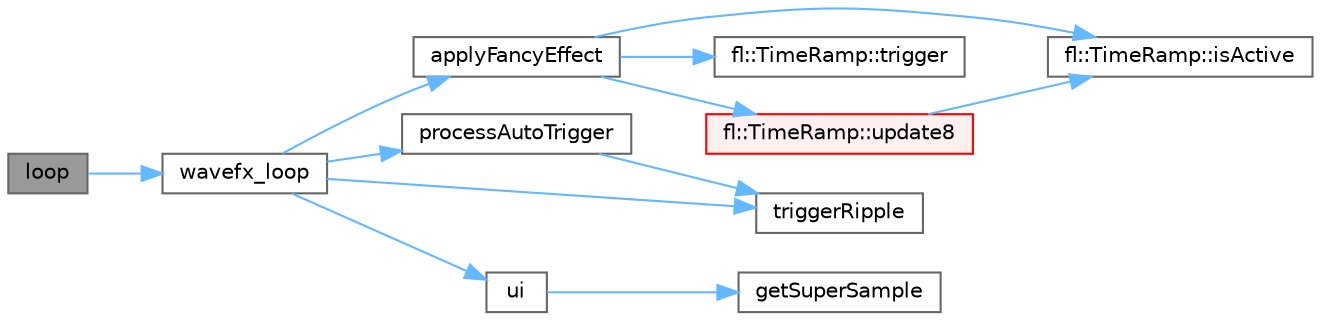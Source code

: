 digraph "loop"
{
 // INTERACTIVE_SVG=YES
 // LATEX_PDF_SIZE
  bgcolor="transparent";
  edge [fontname=Helvetica,fontsize=10,labelfontname=Helvetica,labelfontsize=10];
  node [fontname=Helvetica,fontsize=10,shape=box,height=0.2,width=0.4];
  rankdir="LR";
  Node1 [id="Node000001",label="loop",height=0.2,width=0.4,color="gray40", fillcolor="grey60", style="filled", fontcolor="black",tooltip=" "];
  Node1 -> Node2 [id="edge1_Node000001_Node000002",color="steelblue1",style="solid",tooltip=" "];
  Node2 [id="Node000002",label="wavefx_loop",height=0.2,width=0.4,color="grey40", fillcolor="white", style="filled",URL="$d9/d29/wavefx_8cpp_a87678ef92428a738638ade3dd0180335.html#a87678ef92428a738638ade3dd0180335",tooltip=" "];
  Node2 -> Node3 [id="edge2_Node000002_Node000003",color="steelblue1",style="solid",tooltip=" "];
  Node3 [id="Node000003",label="applyFancyEffect",height=0.2,width=0.4,color="grey40", fillcolor="white", style="filled",URL="$d9/d29/wavefx_8cpp_ad9a319c4c09fbbad4700861a49058f41.html#ad9a319c4c09fbbad4700861a49058f41",tooltip=" "];
  Node3 -> Node4 [id="edge3_Node000003_Node000004",color="steelblue1",style="solid",tooltip=" "];
  Node4 [id="Node000004",label="fl::TimeRamp::isActive",height=0.2,width=0.4,color="grey40", fillcolor="white", style="filled",URL="$d0/d9d/classfl_1_1_time_ramp_a2afdf19685e9f588d22fb45aef62ae30.html#a2afdf19685e9f588d22fb45aef62ae30",tooltip=" "];
  Node3 -> Node5 [id="edge4_Node000003_Node000005",color="steelblue1",style="solid",tooltip=" "];
  Node5 [id="Node000005",label="fl::TimeRamp::trigger",height=0.2,width=0.4,color="grey40", fillcolor="white", style="filled",URL="$d0/d9d/classfl_1_1_time_ramp_a431f445197b6ac690c83e27ed3005843.html#a431f445197b6ac690c83e27ed3005843",tooltip="Call this when you want to (re)start the ramp cycle."];
  Node3 -> Node6 [id="edge5_Node000003_Node000006",color="steelblue1",style="solid",tooltip=" "];
  Node6 [id="Node000006",label="fl::TimeRamp::update8",height=0.2,width=0.4,color="red", fillcolor="#FFF0F0", style="filled",URL="$d0/d9d/classfl_1_1_time_ramp_a17739bd3c0b0ea5b1aaac7670f4edfb0.html#a17739bd3c0b0ea5b1aaac7670f4edfb0",tooltip="Compute current 0–255 output based on how much time has elapsed since trigger()."];
  Node6 -> Node4 [id="edge6_Node000006_Node000004",color="steelblue1",style="solid",tooltip=" "];
  Node2 -> Node8 [id="edge7_Node000002_Node000008",color="steelblue1",style="solid",tooltip=" "];
  Node8 [id="Node000008",label="processAutoTrigger",height=0.2,width=0.4,color="grey40", fillcolor="white", style="filled",URL="$d9/d29/wavefx_8cpp_a861547b83e4a6aa092de815fca8219e8.html#a861547b83e4a6aa092de815fca8219e8",tooltip=" "];
  Node8 -> Node9 [id="edge8_Node000008_Node000009",color="steelblue1",style="solid",tooltip=" "];
  Node9 [id="Node000009",label="triggerRipple",height=0.2,width=0.4,color="grey40", fillcolor="white", style="filled",URL="$d9/d29/wavefx_8cpp_ad5a517cd7a477ee7bc57296f99607653.html#ad5a517cd7a477ee7bc57296f99607653",tooltip=" "];
  Node2 -> Node9 [id="edge9_Node000002_Node000009",color="steelblue1",style="solid",tooltip=" "];
  Node2 -> Node10 [id="edge10_Node000002_Node000010",color="steelblue1",style="solid",tooltip=" "];
  Node10 [id="Node000010",label="ui",height=0.2,width=0.4,color="grey40", fillcolor="white", style="filled",URL="$d9/d29/wavefx_8cpp_a17165033747bbdfa4fed36d476f531ab.html#a17165033747bbdfa4fed36d476f531ab",tooltip=" "];
  Node10 -> Node11 [id="edge11_Node000010_Node000011",color="steelblue1",style="solid",tooltip=" "];
  Node11 [id="Node000011",label="getSuperSample",height=0.2,width=0.4,color="grey40", fillcolor="white", style="filled",URL="$d9/d29/wavefx_8cpp_ad3facb26c8fe2270d260a10ea9aceb09.html#ad3facb26c8fe2270d260a10ea9aceb09",tooltip=" "];
}
